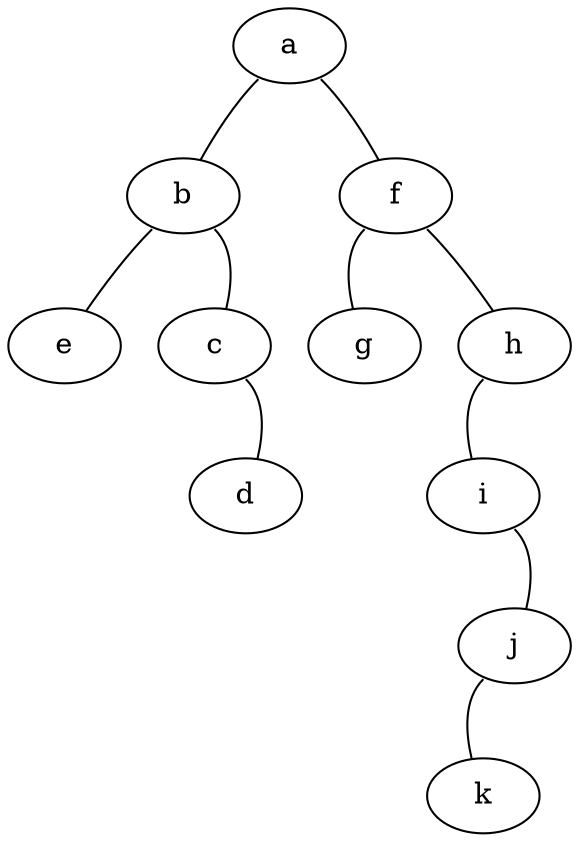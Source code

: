 graph bintree {
a:sw -- b [splines=line];
b:sw -- e [splines=line];
b:se -- c [splines=line];
c:se -- d [splines=line];
a:se -- f [splines=line];
f:sw -- g [splines=line];
f:se -- h [splines=line];
h:sw -- i [splines=line];
i:se -- j [splines=line];
j:sw -- k [splines=line];
}